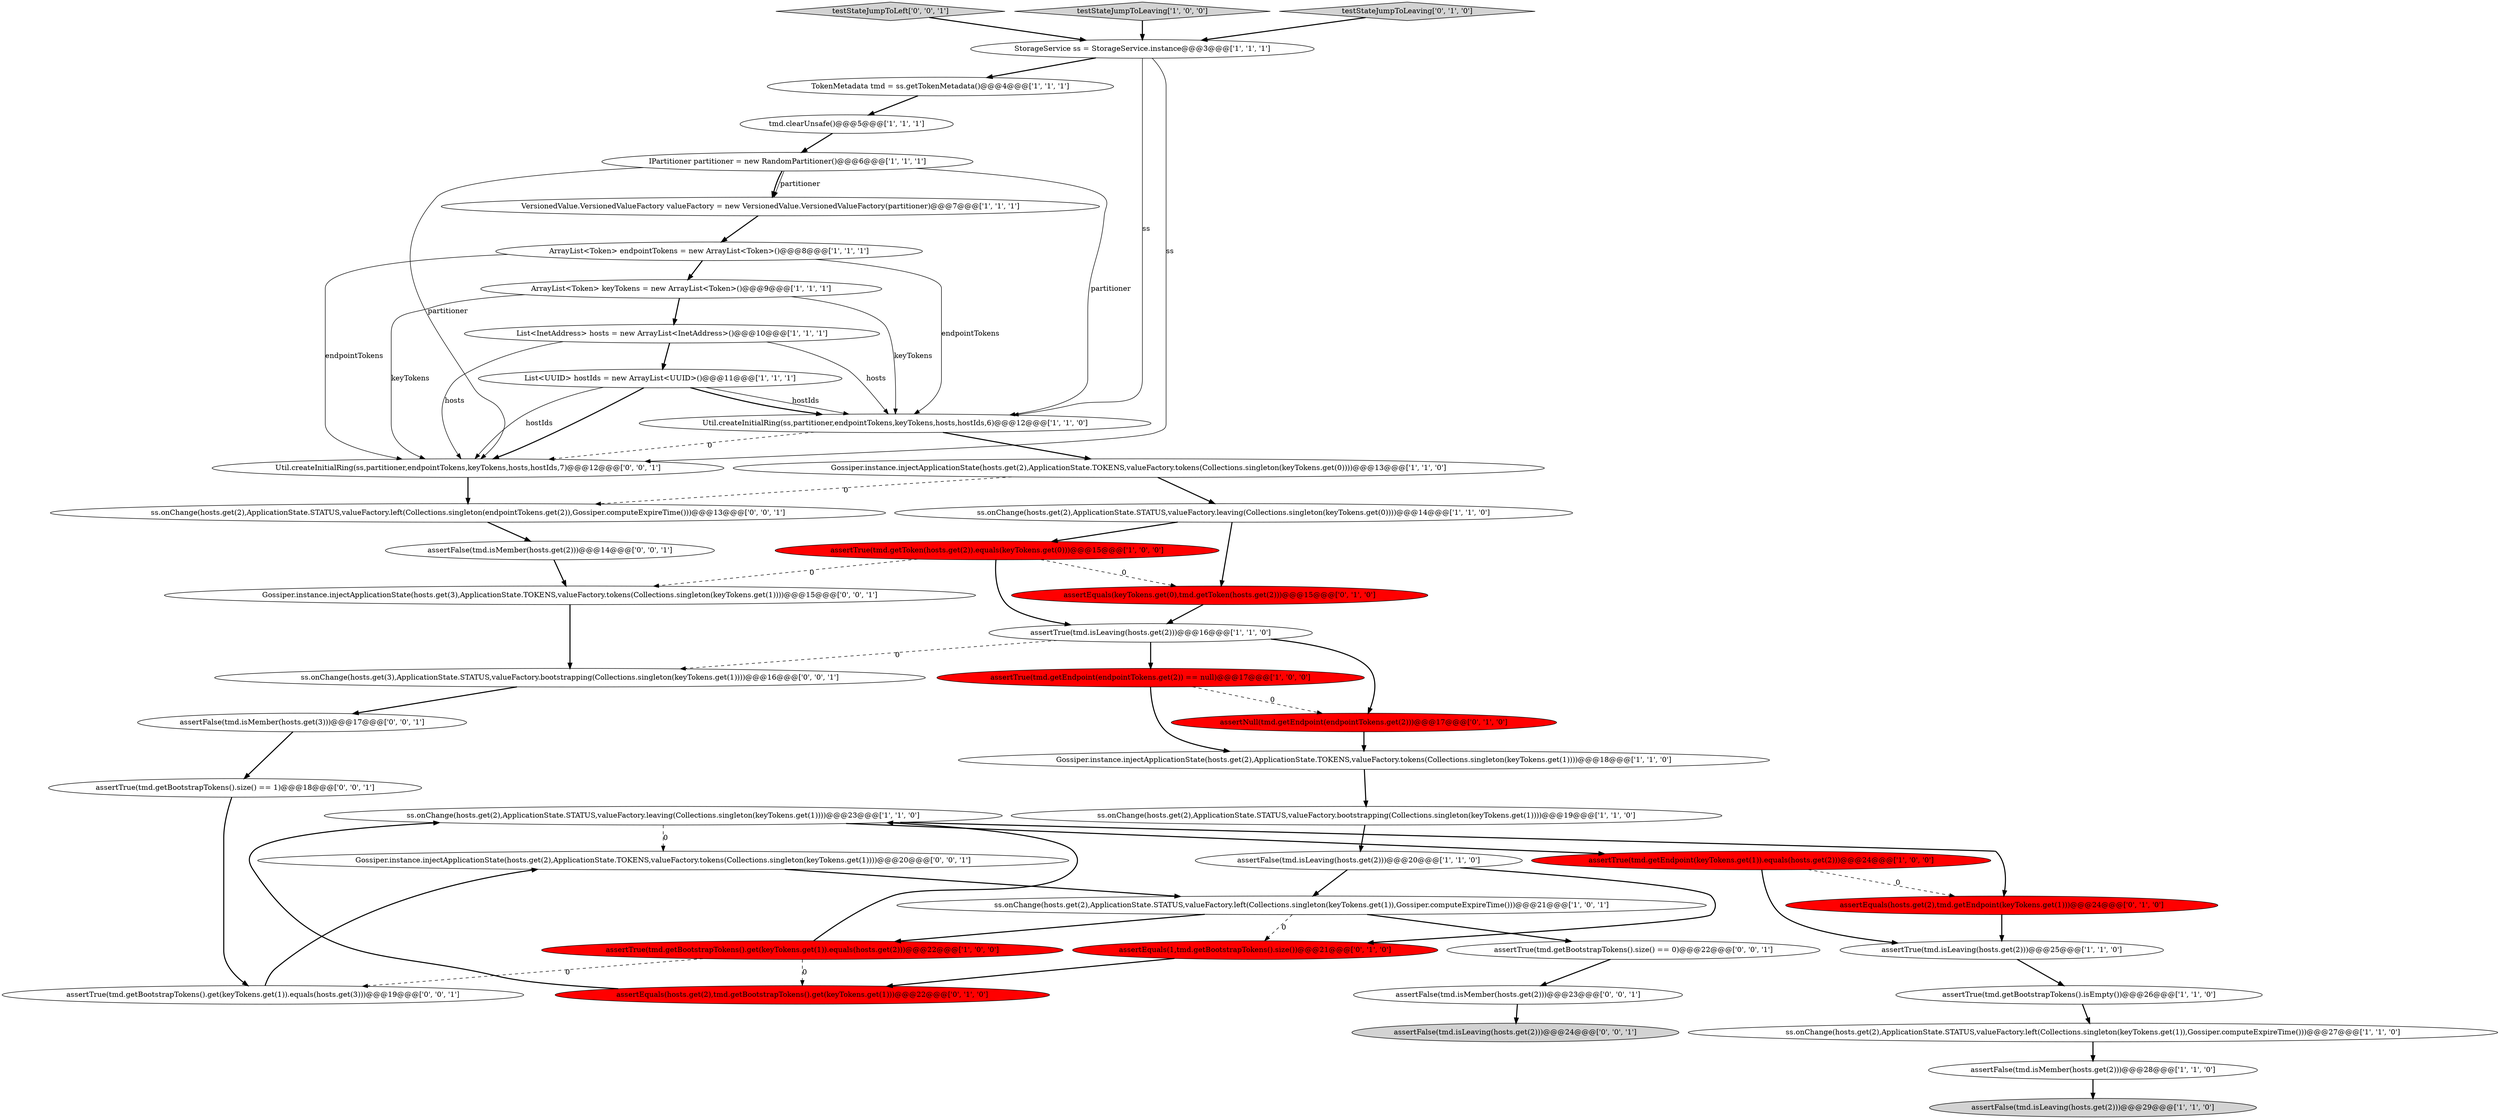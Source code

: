 digraph {
12 [style = filled, label = "assertTrue(tmd.getEndpoint(keyTokens.get(1)).equals(hosts.get(2)))@@@24@@@['1', '0', '0']", fillcolor = red, shape = ellipse image = "AAA1AAABBB1BBB"];
0 [style = filled, label = "ss.onChange(hosts.get(2),ApplicationState.STATUS,valueFactory.leaving(Collections.singleton(keyTokens.get(0))))@@@14@@@['1', '1', '0']", fillcolor = white, shape = ellipse image = "AAA0AAABBB1BBB"];
30 [style = filled, label = "assertEquals(hosts.get(2),tmd.getBootstrapTokens().get(keyTokens.get(1)))@@@22@@@['0', '1', '0']", fillcolor = red, shape = ellipse image = "AAA1AAABBB2BBB"];
41 [style = filled, label = "assertFalse(tmd.isMember(hosts.get(2)))@@@23@@@['0', '0', '1']", fillcolor = white, shape = ellipse image = "AAA0AAABBB3BBB"];
10 [style = filled, label = "assertTrue(tmd.getToken(hosts.get(2)).equals(keyTokens.get(0)))@@@15@@@['1', '0', '0']", fillcolor = red, shape = ellipse image = "AAA1AAABBB1BBB"];
7 [style = filled, label = "assertTrue(tmd.getBootstrapTokens().get(keyTokens.get(1)).equals(hosts.get(2)))@@@22@@@['1', '0', '0']", fillcolor = red, shape = ellipse image = "AAA1AAABBB1BBB"];
24 [style = filled, label = "TokenMetadata tmd = ss.getTokenMetadata()@@@4@@@['1', '1', '1']", fillcolor = white, shape = ellipse image = "AAA0AAABBB1BBB"];
36 [style = filled, label = "assertFalse(tmd.isMember(hosts.get(3)))@@@17@@@['0', '0', '1']", fillcolor = white, shape = ellipse image = "AAA0AAABBB3BBB"];
42 [style = filled, label = "testStateJumpToLeft['0', '0', '1']", fillcolor = lightgray, shape = diamond image = "AAA0AAABBB3BBB"];
1 [style = filled, label = "testStateJumpToLeaving['1', '0', '0']", fillcolor = lightgray, shape = diamond image = "AAA0AAABBB1BBB"];
20 [style = filled, label = "IPartitioner partitioner = new RandomPartitioner()@@@6@@@['1', '1', '1']", fillcolor = white, shape = ellipse image = "AAA0AAABBB1BBB"];
32 [style = filled, label = "assertEquals(1,tmd.getBootstrapTokens().size())@@@21@@@['0', '1', '0']", fillcolor = red, shape = ellipse image = "AAA1AAABBB2BBB"];
37 [style = filled, label = "ss.onChange(hosts.get(2),ApplicationState.STATUS,valueFactory.left(Collections.singleton(endpointTokens.get(2)),Gossiper.computeExpireTime()))@@@13@@@['0', '0', '1']", fillcolor = white, shape = ellipse image = "AAA0AAABBB3BBB"];
5 [style = filled, label = "VersionedValue.VersionedValueFactory valueFactory = new VersionedValue.VersionedValueFactory(partitioner)@@@7@@@['1', '1', '1']", fillcolor = white, shape = ellipse image = "AAA0AAABBB1BBB"];
8 [style = filled, label = "assertFalse(tmd.isLeaving(hosts.get(2)))@@@29@@@['1', '1', '0']", fillcolor = lightgray, shape = ellipse image = "AAA0AAABBB1BBB"];
3 [style = filled, label = "tmd.clearUnsafe()@@@5@@@['1', '1', '1']", fillcolor = white, shape = ellipse image = "AAA0AAABBB1BBB"];
9 [style = filled, label = "List<UUID> hostIds = new ArrayList<UUID>()@@@11@@@['1', '1', '1']", fillcolor = white, shape = ellipse image = "AAA0AAABBB1BBB"];
23 [style = filled, label = "assertTrue(tmd.getEndpoint(endpointTokens.get(2)) == null)@@@17@@@['1', '0', '0']", fillcolor = red, shape = ellipse image = "AAA1AAABBB1BBB"];
25 [style = filled, label = "ArrayList<Token> keyTokens = new ArrayList<Token>()@@@9@@@['1', '1', '1']", fillcolor = white, shape = ellipse image = "AAA0AAABBB1BBB"];
45 [style = filled, label = "Gossiper.instance.injectApplicationState(hosts.get(2),ApplicationState.TOKENS,valueFactory.tokens(Collections.singleton(keyTokens.get(1))))@@@20@@@['0', '0', '1']", fillcolor = white, shape = ellipse image = "AAA0AAABBB3BBB"];
31 [style = filled, label = "assertNull(tmd.getEndpoint(endpointTokens.get(2)))@@@17@@@['0', '1', '0']", fillcolor = red, shape = ellipse image = "AAA1AAABBB2BBB"];
16 [style = filled, label = "ss.onChange(hosts.get(2),ApplicationState.STATUS,valueFactory.bootstrapping(Collections.singleton(keyTokens.get(1))))@@@19@@@['1', '1', '0']", fillcolor = white, shape = ellipse image = "AAA0AAABBB1BBB"];
33 [style = filled, label = "testStateJumpToLeaving['0', '1', '0']", fillcolor = lightgray, shape = diamond image = "AAA0AAABBB2BBB"];
35 [style = filled, label = "assertTrue(tmd.getBootstrapTokens().get(keyTokens.get(1)).equals(hosts.get(3)))@@@19@@@['0', '0', '1']", fillcolor = white, shape = ellipse image = "AAA0AAABBB3BBB"];
43 [style = filled, label = "Util.createInitialRing(ss,partitioner,endpointTokens,keyTokens,hosts,hostIds,7)@@@12@@@['0', '0', '1']", fillcolor = white, shape = ellipse image = "AAA0AAABBB3BBB"];
13 [style = filled, label = "assertTrue(tmd.getBootstrapTokens().isEmpty())@@@26@@@['1', '1', '0']", fillcolor = white, shape = ellipse image = "AAA0AAABBB1BBB"];
44 [style = filled, label = "assertFalse(tmd.isLeaving(hosts.get(2)))@@@24@@@['0', '0', '1']", fillcolor = lightgray, shape = ellipse image = "AAA0AAABBB3BBB"];
40 [style = filled, label = "assertTrue(tmd.getBootstrapTokens().size() == 0)@@@22@@@['0', '0', '1']", fillcolor = white, shape = ellipse image = "AAA0AAABBB3BBB"];
17 [style = filled, label = "assertTrue(tmd.isLeaving(hosts.get(2)))@@@25@@@['1', '1', '0']", fillcolor = white, shape = ellipse image = "AAA0AAABBB1BBB"];
26 [style = filled, label = "assertTrue(tmd.isLeaving(hosts.get(2)))@@@16@@@['1', '1', '0']", fillcolor = white, shape = ellipse image = "AAA0AAABBB1BBB"];
29 [style = filled, label = "assertEquals(hosts.get(2),tmd.getEndpoint(keyTokens.get(1)))@@@24@@@['0', '1', '0']", fillcolor = red, shape = ellipse image = "AAA1AAABBB2BBB"];
39 [style = filled, label = "Gossiper.instance.injectApplicationState(hosts.get(3),ApplicationState.TOKENS,valueFactory.tokens(Collections.singleton(keyTokens.get(1))))@@@15@@@['0', '0', '1']", fillcolor = white, shape = ellipse image = "AAA0AAABBB3BBB"];
34 [style = filled, label = "assertTrue(tmd.getBootstrapTokens().size() == 1)@@@18@@@['0', '0', '1']", fillcolor = white, shape = ellipse image = "AAA0AAABBB3BBB"];
15 [style = filled, label = "ss.onChange(hosts.get(2),ApplicationState.STATUS,valueFactory.leaving(Collections.singleton(keyTokens.get(1))))@@@23@@@['1', '1', '0']", fillcolor = white, shape = ellipse image = "AAA0AAABBB1BBB"];
27 [style = filled, label = "List<InetAddress> hosts = new ArrayList<InetAddress>()@@@10@@@['1', '1', '1']", fillcolor = white, shape = ellipse image = "AAA0AAABBB1BBB"];
38 [style = filled, label = "ss.onChange(hosts.get(3),ApplicationState.STATUS,valueFactory.bootstrapping(Collections.singleton(keyTokens.get(1))))@@@16@@@['0', '0', '1']", fillcolor = white, shape = ellipse image = "AAA0AAABBB3BBB"];
46 [style = filled, label = "assertFalse(tmd.isMember(hosts.get(2)))@@@14@@@['0', '0', '1']", fillcolor = white, shape = ellipse image = "AAA0AAABBB3BBB"];
6 [style = filled, label = "assertFalse(tmd.isMember(hosts.get(2)))@@@28@@@['1', '1', '0']", fillcolor = white, shape = ellipse image = "AAA0AAABBB1BBB"];
28 [style = filled, label = "assertEquals(keyTokens.get(0),tmd.getToken(hosts.get(2)))@@@15@@@['0', '1', '0']", fillcolor = red, shape = ellipse image = "AAA1AAABBB2BBB"];
14 [style = filled, label = "ss.onChange(hosts.get(2),ApplicationState.STATUS,valueFactory.left(Collections.singleton(keyTokens.get(1)),Gossiper.computeExpireTime()))@@@27@@@['1', '1', '0']", fillcolor = white, shape = ellipse image = "AAA0AAABBB1BBB"];
11 [style = filled, label = "Gossiper.instance.injectApplicationState(hosts.get(2),ApplicationState.TOKENS,valueFactory.tokens(Collections.singleton(keyTokens.get(0))))@@@13@@@['1', '1', '0']", fillcolor = white, shape = ellipse image = "AAA0AAABBB1BBB"];
2 [style = filled, label = "ArrayList<Token> endpointTokens = new ArrayList<Token>()@@@8@@@['1', '1', '1']", fillcolor = white, shape = ellipse image = "AAA0AAABBB1BBB"];
4 [style = filled, label = "ss.onChange(hosts.get(2),ApplicationState.STATUS,valueFactory.left(Collections.singleton(keyTokens.get(1)),Gossiper.computeExpireTime()))@@@21@@@['1', '0', '1']", fillcolor = white, shape = ellipse image = "AAA0AAABBB1BBB"];
22 [style = filled, label = "assertFalse(tmd.isLeaving(hosts.get(2)))@@@20@@@['1', '1', '0']", fillcolor = white, shape = ellipse image = "AAA0AAABBB1BBB"];
18 [style = filled, label = "Gossiper.instance.injectApplicationState(hosts.get(2),ApplicationState.TOKENS,valueFactory.tokens(Collections.singleton(keyTokens.get(1))))@@@18@@@['1', '1', '0']", fillcolor = white, shape = ellipse image = "AAA0AAABBB1BBB"];
21 [style = filled, label = "Util.createInitialRing(ss,partitioner,endpointTokens,keyTokens,hosts,hostIds,6)@@@12@@@['1', '1', '0']", fillcolor = white, shape = ellipse image = "AAA0AAABBB1BBB"];
19 [style = filled, label = "StorageService ss = StorageService.instance@@@3@@@['1', '1', '1']", fillcolor = white, shape = ellipse image = "AAA0AAABBB1BBB"];
19->43 [style = solid, label="ss"];
4->40 [style = bold, label=""];
27->43 [style = solid, label="hosts"];
21->43 [style = dashed, label="0"];
29->17 [style = bold, label=""];
15->29 [style = bold, label=""];
36->34 [style = bold, label=""];
26->38 [style = dashed, label="0"];
10->39 [style = dashed, label="0"];
23->31 [style = dashed, label="0"];
27->9 [style = bold, label=""];
12->17 [style = bold, label=""];
20->5 [style = solid, label="partitioner"];
10->28 [style = dashed, label="0"];
28->26 [style = bold, label=""];
31->18 [style = bold, label=""];
10->26 [style = bold, label=""];
22->32 [style = bold, label=""];
38->36 [style = bold, label=""];
43->37 [style = bold, label=""];
20->21 [style = solid, label="partitioner"];
46->39 [style = bold, label=""];
9->43 [style = bold, label=""];
16->22 [style = bold, label=""];
32->30 [style = bold, label=""];
20->43 [style = solid, label="partitioner"];
27->21 [style = solid, label="hosts"];
25->43 [style = solid, label="keyTokens"];
4->7 [style = bold, label=""];
2->43 [style = solid, label="endpointTokens"];
20->5 [style = bold, label=""];
22->4 [style = bold, label=""];
19->24 [style = bold, label=""];
45->4 [style = bold, label=""];
4->32 [style = dashed, label="0"];
15->45 [style = dashed, label="0"];
25->27 [style = bold, label=""];
9->21 [style = solid, label="hostIds"];
2->21 [style = solid, label="endpointTokens"];
5->2 [style = bold, label=""];
0->10 [style = bold, label=""];
3->20 [style = bold, label=""];
11->0 [style = bold, label=""];
26->31 [style = bold, label=""];
37->46 [style = bold, label=""];
21->11 [style = bold, label=""];
26->23 [style = bold, label=""];
7->30 [style = dashed, label="0"];
6->8 [style = bold, label=""];
40->41 [style = bold, label=""];
12->29 [style = dashed, label="0"];
9->21 [style = bold, label=""];
7->35 [style = dashed, label="0"];
39->38 [style = bold, label=""];
35->45 [style = bold, label=""];
19->21 [style = solid, label="ss"];
25->21 [style = solid, label="keyTokens"];
7->15 [style = bold, label=""];
11->37 [style = dashed, label="0"];
9->43 [style = solid, label="hostIds"];
15->12 [style = bold, label=""];
17->13 [style = bold, label=""];
34->35 [style = bold, label=""];
42->19 [style = bold, label=""];
33->19 [style = bold, label=""];
1->19 [style = bold, label=""];
2->25 [style = bold, label=""];
41->44 [style = bold, label=""];
13->14 [style = bold, label=""];
24->3 [style = bold, label=""];
23->18 [style = bold, label=""];
14->6 [style = bold, label=""];
0->28 [style = bold, label=""];
30->15 [style = bold, label=""];
18->16 [style = bold, label=""];
}
